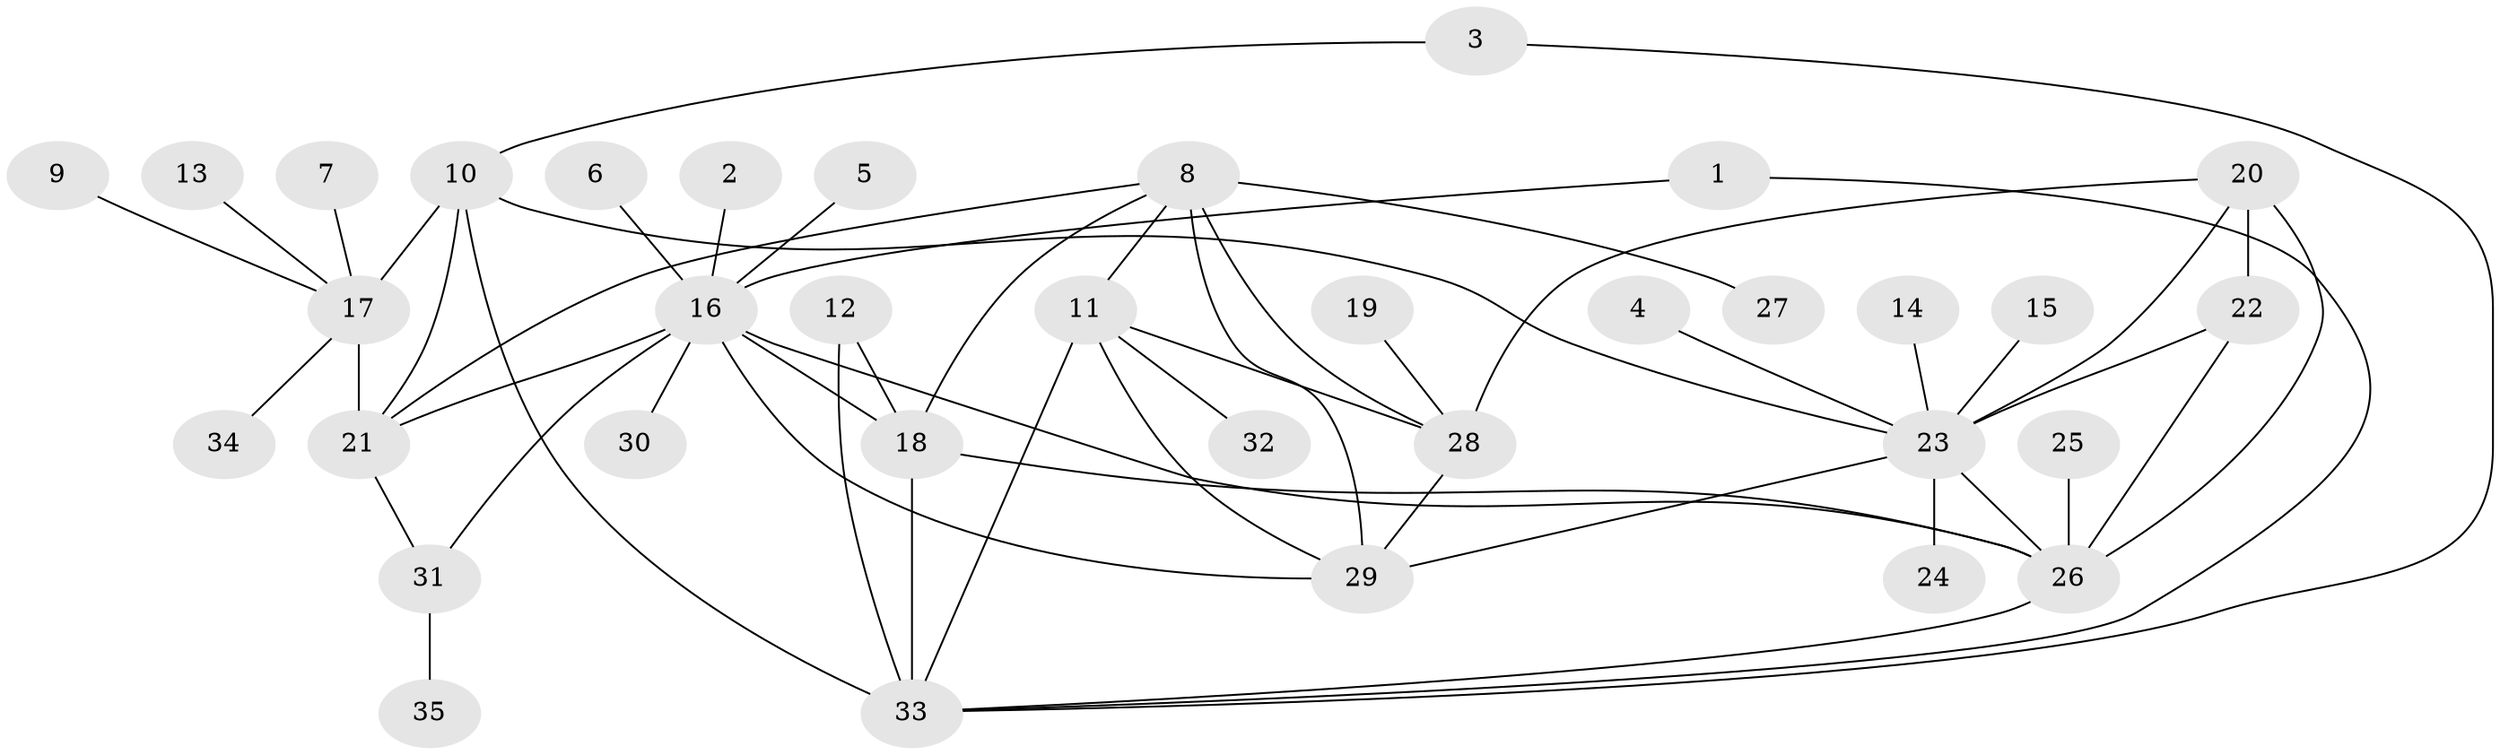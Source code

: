// original degree distribution, {7: 0.05263157894736842, 8: 0.07017543859649122, 13: 0.008771929824561403, 9: 0.03508771929824561, 6: 0.043859649122807015, 11: 0.008771929824561403, 1: 0.5701754385964912, 3: 0.02631578947368421, 2: 0.17543859649122806, 4: 0.008771929824561403}
// Generated by graph-tools (version 1.1) at 2025/37/03/04/25 23:37:32]
// undirected, 35 vertices, 54 edges
graph export_dot {
  node [color=gray90,style=filled];
  1;
  2;
  3;
  4;
  5;
  6;
  7;
  8;
  9;
  10;
  11;
  12;
  13;
  14;
  15;
  16;
  17;
  18;
  19;
  20;
  21;
  22;
  23;
  24;
  25;
  26;
  27;
  28;
  29;
  30;
  31;
  32;
  33;
  34;
  35;
  1 -- 16 [weight=1.0];
  1 -- 33 [weight=1.0];
  2 -- 16 [weight=1.0];
  3 -- 10 [weight=1.0];
  3 -- 33 [weight=1.0];
  4 -- 23 [weight=1.0];
  5 -- 16 [weight=1.0];
  6 -- 16 [weight=1.0];
  7 -- 17 [weight=1.0];
  8 -- 11 [weight=2.0];
  8 -- 18 [weight=1.0];
  8 -- 21 [weight=1.0];
  8 -- 27 [weight=1.0];
  8 -- 28 [weight=2.0];
  8 -- 29 [weight=2.0];
  9 -- 17 [weight=1.0];
  10 -- 17 [weight=4.0];
  10 -- 21 [weight=2.0];
  10 -- 23 [weight=1.0];
  10 -- 33 [weight=1.0];
  11 -- 28 [weight=1.0];
  11 -- 29 [weight=1.0];
  11 -- 32 [weight=1.0];
  11 -- 33 [weight=1.0];
  12 -- 18 [weight=1.0];
  12 -- 33 [weight=3.0];
  13 -- 17 [weight=1.0];
  14 -- 23 [weight=1.0];
  15 -- 23 [weight=1.0];
  16 -- 18 [weight=2.0];
  16 -- 21 [weight=3.0];
  16 -- 26 [weight=1.0];
  16 -- 29 [weight=2.0];
  16 -- 30 [weight=1.0];
  16 -- 31 [weight=3.0];
  17 -- 21 [weight=2.0];
  17 -- 34 [weight=1.0];
  18 -- 26 [weight=1.0];
  18 -- 33 [weight=3.0];
  19 -- 28 [weight=1.0];
  20 -- 22 [weight=1.0];
  20 -- 23 [weight=1.0];
  20 -- 26 [weight=2.0];
  20 -- 28 [weight=1.0];
  21 -- 31 [weight=1.0];
  22 -- 23 [weight=1.0];
  22 -- 26 [weight=2.0];
  23 -- 24 [weight=1.0];
  23 -- 26 [weight=2.0];
  23 -- 29 [weight=1.0];
  25 -- 26 [weight=1.0];
  26 -- 33 [weight=1.0];
  28 -- 29 [weight=1.0];
  31 -- 35 [weight=1.0];
}
